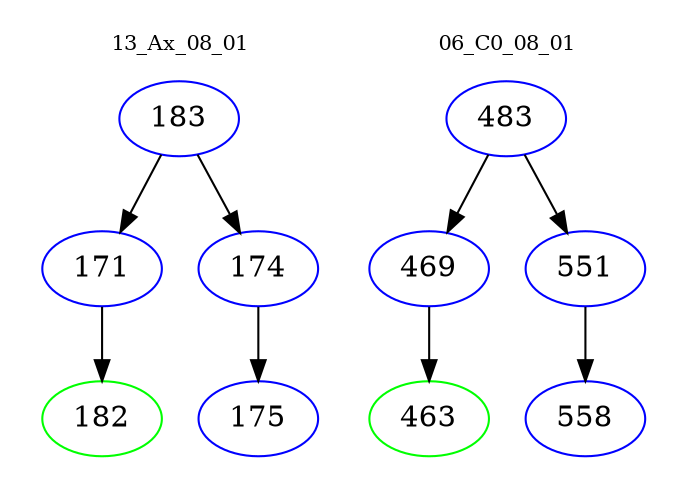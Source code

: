 digraph{
subgraph cluster_0 {
color = white
label = "13_Ax_08_01";
fontsize=10;
T0_183 [label="183", color="blue"]
T0_183 -> T0_171 [color="black"]
T0_171 [label="171", color="blue"]
T0_171 -> T0_182 [color="black"]
T0_182 [label="182", color="green"]
T0_183 -> T0_174 [color="black"]
T0_174 [label="174", color="blue"]
T0_174 -> T0_175 [color="black"]
T0_175 [label="175", color="blue"]
}
subgraph cluster_1 {
color = white
label = "06_C0_08_01";
fontsize=10;
T1_483 [label="483", color="blue"]
T1_483 -> T1_469 [color="black"]
T1_469 [label="469", color="blue"]
T1_469 -> T1_463 [color="black"]
T1_463 [label="463", color="green"]
T1_483 -> T1_551 [color="black"]
T1_551 [label="551", color="blue"]
T1_551 -> T1_558 [color="black"]
T1_558 [label="558", color="blue"]
}
}
